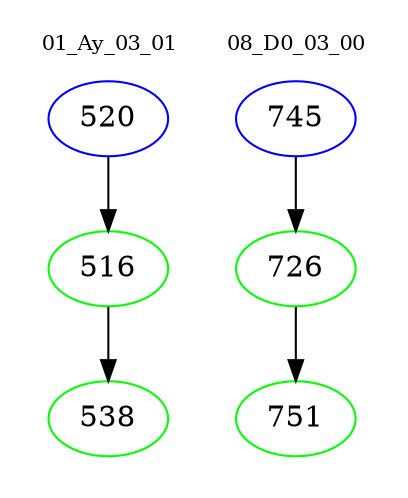 digraph{
subgraph cluster_0 {
color = white
label = "01_Ay_03_01";
fontsize=10;
T0_520 [label="520", color="blue"]
T0_520 -> T0_516 [color="black"]
T0_516 [label="516", color="green"]
T0_516 -> T0_538 [color="black"]
T0_538 [label="538", color="green"]
}
subgraph cluster_1 {
color = white
label = "08_D0_03_00";
fontsize=10;
T1_745 [label="745", color="blue"]
T1_745 -> T1_726 [color="black"]
T1_726 [label="726", color="green"]
T1_726 -> T1_751 [color="black"]
T1_751 [label="751", color="green"]
}
}
